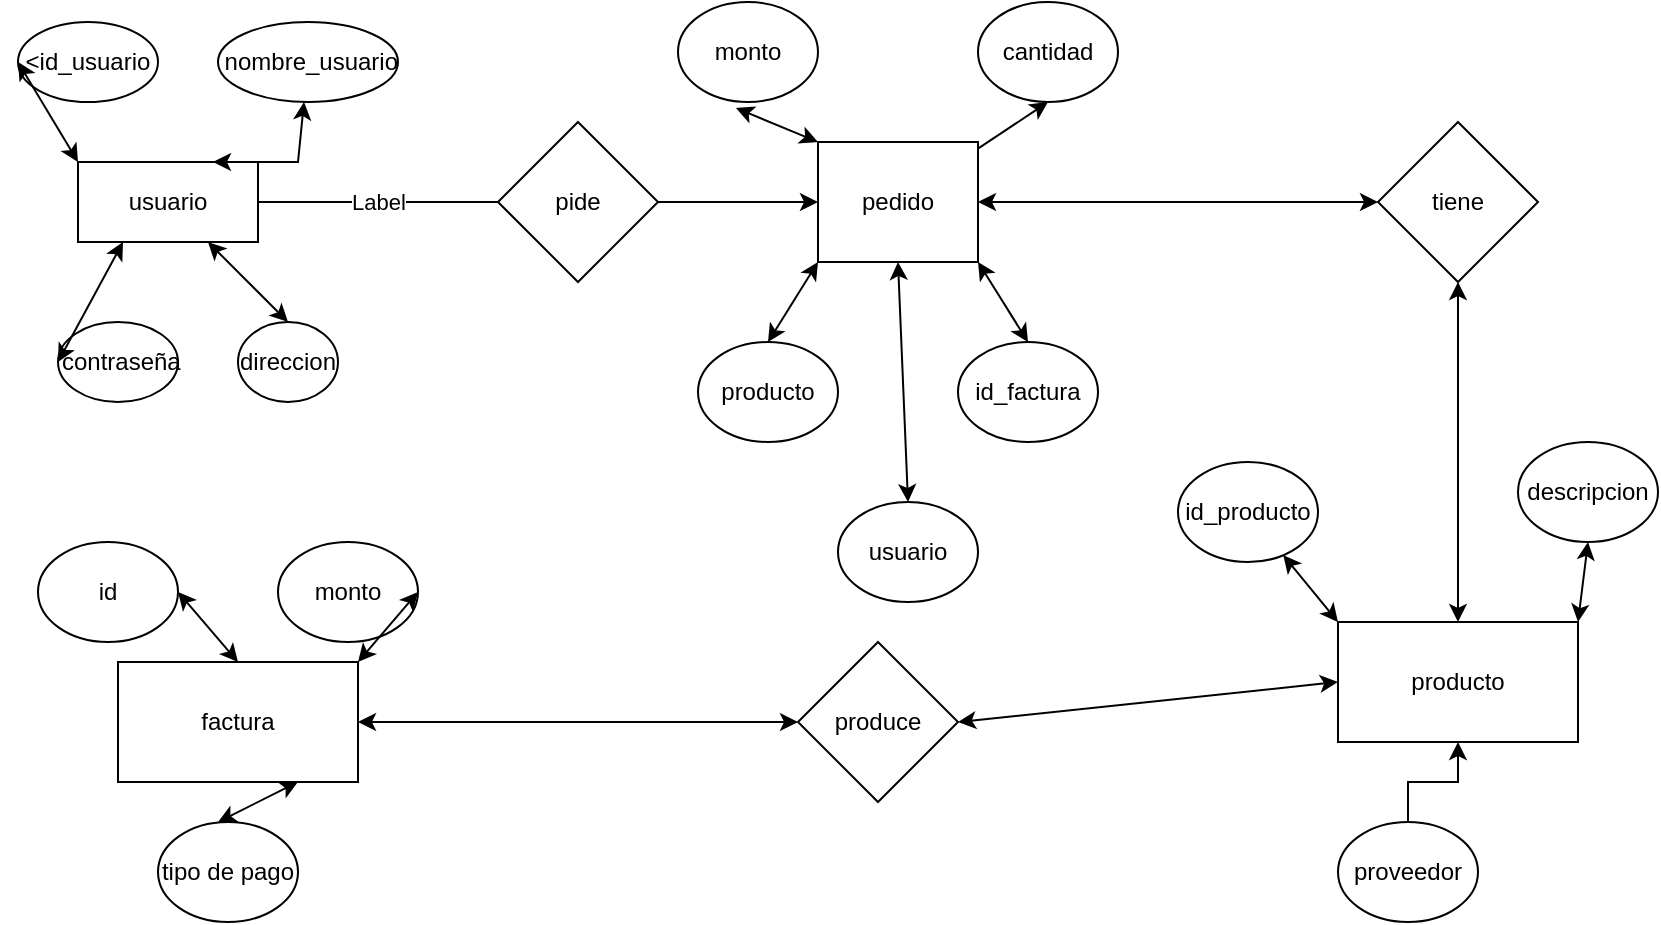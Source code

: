 <mxfile version="20.6.0" type="device"><diagram id="AOY-nIrFzV49A3I3vRC4" name="Página-1"><mxGraphModel dx="1695" dy="1651" grid="1" gridSize="10" guides="1" tooltips="1" connect="1" arrows="1" fold="1" page="1" pageScale="1" pageWidth="827" pageHeight="1169" math="0" shadow="0"><root><mxCell id="0"/><mxCell id="1" parent="0"/><mxCell id="BEwUoIMZWWOyZCL1lMn7-1" value="usuario" style="rounded=0;whiteSpace=wrap;html=1;" vertex="1" parent="1"><mxGeometry x="10" y="70" width="90" height="40" as="geometry"/></mxCell><mxCell id="BEwUoIMZWWOyZCL1lMn7-2" value="pedido" style="rounded=0;whiteSpace=wrap;html=1;" vertex="1" parent="1"><mxGeometry x="380" y="60" width="80" height="60" as="geometry"/></mxCell><mxCell id="BEwUoIMZWWOyZCL1lMn7-3" value="factura" style="rounded=0;whiteSpace=wrap;html=1;" vertex="1" parent="1"><mxGeometry x="30" y="320" width="120" height="60" as="geometry"/></mxCell><mxCell id="BEwUoIMZWWOyZCL1lMn7-6" value="" style="endArrow=classic;html=1;rounded=0;exitX=1;exitY=0.5;exitDx=0;exitDy=0;entryX=0;entryY=0.5;entryDx=0;entryDy=0;startArrow=none;" edge="1" parent="1" source="BEwUoIMZWWOyZCL1lMn7-8" target="BEwUoIMZWWOyZCL1lMn7-2"><mxGeometry relative="1" as="geometry"><mxPoint x="360" y="250" as="sourcePoint"/><mxPoint x="460" y="250" as="targetPoint"/><Array as="points"><mxPoint x="230" y="90"/></Array></mxGeometry></mxCell><mxCell id="BEwUoIMZWWOyZCL1lMn7-8" value="pide" style="rhombus;whiteSpace=wrap;html=1;" vertex="1" parent="1"><mxGeometry x="220" y="50" width="80" height="80" as="geometry"/></mxCell><mxCell id="BEwUoIMZWWOyZCL1lMn7-9" value="" style="endArrow=none;html=1;rounded=0;exitX=1;exitY=0.5;exitDx=0;exitDy=0;entryX=0;entryY=0.5;entryDx=0;entryDy=0;" edge="1" parent="1" source="BEwUoIMZWWOyZCL1lMn7-1" target="BEwUoIMZWWOyZCL1lMn7-8"><mxGeometry relative="1" as="geometry"><mxPoint x="130" y="90" as="sourcePoint"/><mxPoint x="380" y="90" as="targetPoint"/><Array as="points"/></mxGeometry></mxCell><mxCell id="BEwUoIMZWWOyZCL1lMn7-10" value="Label" style="edgeLabel;resizable=0;html=1;align=center;verticalAlign=middle;" connectable="0" vertex="1" parent="BEwUoIMZWWOyZCL1lMn7-9"><mxGeometry relative="1" as="geometry"/></mxCell><mxCell id="BEwUoIMZWWOyZCL1lMn7-12" value="" style="endArrow=classic;startArrow=classic;html=1;rounded=0;entryX=0;entryY=0.5;entryDx=0;entryDy=0;exitX=1;exitY=0.5;exitDx=0;exitDy=0;" edge="1" parent="1" source="BEwUoIMZWWOyZCL1lMn7-2" target="BEwUoIMZWWOyZCL1lMn7-13"><mxGeometry width="50" height="50" relative="1" as="geometry"><mxPoint x="390" y="280" as="sourcePoint"/><mxPoint x="440" y="230" as="targetPoint"/></mxGeometry></mxCell><mxCell id="BEwUoIMZWWOyZCL1lMn7-13" value="tiene" style="rhombus;whiteSpace=wrap;html=1;" vertex="1" parent="1"><mxGeometry x="660" y="50" width="80" height="80" as="geometry"/></mxCell><mxCell id="BEwUoIMZWWOyZCL1lMn7-14" value="producto" style="rounded=0;whiteSpace=wrap;html=1;" vertex="1" parent="1"><mxGeometry x="640" y="300" width="120" height="60" as="geometry"/></mxCell><mxCell id="BEwUoIMZWWOyZCL1lMn7-15" value="" style="endArrow=classic;startArrow=classic;html=1;rounded=0;entryX=0.5;entryY=1;entryDx=0;entryDy=0;exitX=0.5;exitY=0;exitDx=0;exitDy=0;" edge="1" parent="1" source="BEwUoIMZWWOyZCL1lMn7-14" target="BEwUoIMZWWOyZCL1lMn7-13"><mxGeometry width="50" height="50" relative="1" as="geometry"><mxPoint x="390" y="280" as="sourcePoint"/><mxPoint x="440" y="230" as="targetPoint"/></mxGeometry></mxCell><mxCell id="BEwUoIMZWWOyZCL1lMn7-16" value="produce" style="rhombus;whiteSpace=wrap;html=1;" vertex="1" parent="1"><mxGeometry x="370" y="310" width="80" height="80" as="geometry"/></mxCell><mxCell id="BEwUoIMZWWOyZCL1lMn7-17" value="" style="endArrow=classic;startArrow=classic;html=1;rounded=0;entryX=0;entryY=0.5;entryDx=0;entryDy=0;exitX=1;exitY=0.5;exitDx=0;exitDy=0;" edge="1" parent="1" source="BEwUoIMZWWOyZCL1lMn7-16" target="BEwUoIMZWWOyZCL1lMn7-14"><mxGeometry width="50" height="50" relative="1" as="geometry"><mxPoint x="390" y="280" as="sourcePoint"/><mxPoint x="440" y="230" as="targetPoint"/></mxGeometry></mxCell><mxCell id="BEwUoIMZWWOyZCL1lMn7-18" value="" style="endArrow=classic;startArrow=classic;html=1;rounded=0;exitX=1;exitY=0.5;exitDx=0;exitDy=0;entryX=0;entryY=0.5;entryDx=0;entryDy=0;" edge="1" parent="1" source="BEwUoIMZWWOyZCL1lMn7-3" target="BEwUoIMZWWOyZCL1lMn7-16"><mxGeometry width="50" height="50" relative="1" as="geometry"><mxPoint x="390" y="280" as="sourcePoint"/><mxPoint x="440" y="230" as="targetPoint"/></mxGeometry></mxCell><mxCell id="BEwUoIMZWWOyZCL1lMn7-19" value="&amp;nbsp;contraseña" style="ellipse;whiteSpace=wrap;html=1;" vertex="1" parent="1"><mxGeometry y="150" width="60" height="40" as="geometry"/></mxCell><mxCell id="BEwUoIMZWWOyZCL1lMn7-20" value="direccion&lt;br&gt;" style="ellipse;whiteSpace=wrap;html=1;" vertex="1" parent="1"><mxGeometry x="90" y="150" width="50" height="40" as="geometry"/></mxCell><mxCell id="BEwUoIMZWWOyZCL1lMn7-21" value="&amp;nbsp;nombre_usuario" style="ellipse;whiteSpace=wrap;html=1;" vertex="1" parent="1"><mxGeometry x="80" width="90" height="40" as="geometry"/></mxCell><mxCell id="BEwUoIMZWWOyZCL1lMn7-22" value="&amp;lt;id_usuario" style="ellipse;whiteSpace=wrap;html=1;" vertex="1" parent="1"><mxGeometry x="-20" width="70" height="40" as="geometry"/></mxCell><mxCell id="BEwUoIMZWWOyZCL1lMn7-26" value="" style="endArrow=classic;startArrow=classic;html=1;rounded=0;exitX=0;exitY=0.5;exitDx=0;exitDy=0;entryX=0.25;entryY=1;entryDx=0;entryDy=0;" edge="1" parent="1" source="BEwUoIMZWWOyZCL1lMn7-19" target="BEwUoIMZWWOyZCL1lMn7-1"><mxGeometry width="50" height="50" relative="1" as="geometry"><mxPoint y="160" as="sourcePoint"/><mxPoint x="50" y="110" as="targetPoint"/></mxGeometry></mxCell><mxCell id="BEwUoIMZWWOyZCL1lMn7-27" value="" style="endArrow=classic;startArrow=classic;html=1;rounded=0;exitX=0.5;exitY=0;exitDx=0;exitDy=0;" edge="1" parent="1" source="BEwUoIMZWWOyZCL1lMn7-20" target="BEwUoIMZWWOyZCL1lMn7-1"><mxGeometry width="50" height="50" relative="1" as="geometry"><mxPoint x="390" y="250" as="sourcePoint"/><mxPoint x="440" y="200" as="targetPoint"/></mxGeometry></mxCell><mxCell id="BEwUoIMZWWOyZCL1lMn7-28" value="" style="endArrow=classic;startArrow=classic;html=1;rounded=0;exitX=0.75;exitY=0;exitDx=0;exitDy=0;" edge="1" parent="1" source="BEwUoIMZWWOyZCL1lMn7-1" target="BEwUoIMZWWOyZCL1lMn7-21"><mxGeometry width="50" height="50" relative="1" as="geometry"><mxPoint x="390" y="250" as="sourcePoint"/><mxPoint x="440" y="200" as="targetPoint"/><Array as="points"><mxPoint x="120" y="70"/></Array></mxGeometry></mxCell><mxCell id="BEwUoIMZWWOyZCL1lMn7-29" value="" style="endArrow=classic;startArrow=classic;html=1;rounded=0;exitX=0;exitY=0.5;exitDx=0;exitDy=0;entryX=0;entryY=0;entryDx=0;entryDy=0;" edge="1" parent="1" source="BEwUoIMZWWOyZCL1lMn7-22" target="BEwUoIMZWWOyZCL1lMn7-1"><mxGeometry width="50" height="50" relative="1" as="geometry"><mxPoint x="390" y="250" as="sourcePoint"/><mxPoint x="440" y="200" as="targetPoint"/></mxGeometry></mxCell><mxCell id="BEwUoIMZWWOyZCL1lMn7-30" value="monto" style="ellipse;whiteSpace=wrap;html=1;" vertex="1" parent="1"><mxGeometry x="110" y="260" width="70" height="50" as="geometry"/></mxCell><mxCell id="BEwUoIMZWWOyZCL1lMn7-31" value="id" style="ellipse;whiteSpace=wrap;html=1;" vertex="1" parent="1"><mxGeometry x="-10" y="260" width="70" height="50" as="geometry"/></mxCell><mxCell id="BEwUoIMZWWOyZCL1lMn7-32" value="descripcion" style="ellipse;whiteSpace=wrap;html=1;" vertex="1" parent="1"><mxGeometry x="730" y="210" width="70" height="50" as="geometry"/></mxCell><mxCell id="BEwUoIMZWWOyZCL1lMn7-35" value="" style="edgeStyle=orthogonalEdgeStyle;rounded=0;orthogonalLoop=1;jettySize=auto;html=1;" edge="1" parent="1" source="BEwUoIMZWWOyZCL1lMn7-33" target="BEwUoIMZWWOyZCL1lMn7-14"><mxGeometry relative="1" as="geometry"/></mxCell><mxCell id="BEwUoIMZWWOyZCL1lMn7-33" value="proveedor" style="ellipse;whiteSpace=wrap;html=1;" vertex="1" parent="1"><mxGeometry x="640" y="400" width="70" height="50" as="geometry"/></mxCell><mxCell id="BEwUoIMZWWOyZCL1lMn7-34" value="id_producto" style="ellipse;whiteSpace=wrap;html=1;" vertex="1" parent="1"><mxGeometry x="560" y="220" width="70" height="50" as="geometry"/></mxCell><mxCell id="BEwUoIMZWWOyZCL1lMn7-36" value="" style="endArrow=classic;startArrow=classic;html=1;rounded=0;exitX=0;exitY=0;exitDx=0;exitDy=0;" edge="1" parent="1" source="BEwUoIMZWWOyZCL1lMn7-14" target="BEwUoIMZWWOyZCL1lMn7-34"><mxGeometry width="50" height="50" relative="1" as="geometry"><mxPoint x="390" y="250" as="sourcePoint"/><mxPoint x="440" y="200" as="targetPoint"/></mxGeometry></mxCell><mxCell id="BEwUoIMZWWOyZCL1lMn7-37" value="" style="endArrow=classic;startArrow=classic;html=1;rounded=0;entryX=0.5;entryY=1;entryDx=0;entryDy=0;exitX=1;exitY=0;exitDx=0;exitDy=0;" edge="1" parent="1" source="BEwUoIMZWWOyZCL1lMn7-14" target="BEwUoIMZWWOyZCL1lMn7-32"><mxGeometry width="50" height="50" relative="1" as="geometry"><mxPoint x="390" y="250" as="sourcePoint"/><mxPoint x="440" y="200" as="targetPoint"/></mxGeometry></mxCell><mxCell id="BEwUoIMZWWOyZCL1lMn7-38" value="tipo de pago" style="ellipse;whiteSpace=wrap;html=1;" vertex="1" parent="1"><mxGeometry x="50" y="400" width="70" height="50" as="geometry"/></mxCell><mxCell id="BEwUoIMZWWOyZCL1lMn7-39" value="" style="endArrow=classic;startArrow=classic;html=1;rounded=0;exitX=1;exitY=0;exitDx=0;exitDy=0;entryX=1;entryY=0.5;entryDx=0;entryDy=0;" edge="1" parent="1" source="BEwUoIMZWWOyZCL1lMn7-3" target="BEwUoIMZWWOyZCL1lMn7-30"><mxGeometry width="50" height="50" relative="1" as="geometry"><mxPoint x="390" y="250" as="sourcePoint"/><mxPoint x="440" y="200" as="targetPoint"/></mxGeometry></mxCell><mxCell id="BEwUoIMZWWOyZCL1lMn7-40" value="" style="endArrow=classic;startArrow=classic;html=1;rounded=0;entryX=0.75;entryY=1;entryDx=0;entryDy=0;" edge="1" parent="1" target="BEwUoIMZWWOyZCL1lMn7-3"><mxGeometry width="50" height="50" relative="1" as="geometry"><mxPoint x="80" y="400" as="sourcePoint"/><mxPoint x="115" y="360" as="targetPoint"/></mxGeometry></mxCell><mxCell id="BEwUoIMZWWOyZCL1lMn7-41" value="" style="endArrow=classic;startArrow=classic;html=1;rounded=0;exitX=1;exitY=0.5;exitDx=0;exitDy=0;entryX=0.5;entryY=0;entryDx=0;entryDy=0;" edge="1" parent="1" source="BEwUoIMZWWOyZCL1lMn7-31" target="BEwUoIMZWWOyZCL1lMn7-3"><mxGeometry width="50" height="50" relative="1" as="geometry"><mxPoint x="390" y="250" as="sourcePoint"/><mxPoint x="440" y="200" as="targetPoint"/></mxGeometry></mxCell><mxCell id="BEwUoIMZWWOyZCL1lMn7-42" value="usuario" style="ellipse;whiteSpace=wrap;html=1;" vertex="1" parent="1"><mxGeometry x="390" y="240" width="70" height="50" as="geometry"/></mxCell><mxCell id="BEwUoIMZWWOyZCL1lMn7-43" value="producto" style="ellipse;whiteSpace=wrap;html=1;" vertex="1" parent="1"><mxGeometry x="320" y="160" width="70" height="50" as="geometry"/></mxCell><mxCell id="BEwUoIMZWWOyZCL1lMn7-44" value="id_factura" style="ellipse;whiteSpace=wrap;html=1;" vertex="1" parent="1"><mxGeometry x="450" y="160" width="70" height="50" as="geometry"/></mxCell><mxCell id="BEwUoIMZWWOyZCL1lMn7-45" value="monto" style="ellipse;whiteSpace=wrap;html=1;" vertex="1" parent="1"><mxGeometry x="310" y="-10" width="70" height="50" as="geometry"/></mxCell><mxCell id="BEwUoIMZWWOyZCL1lMn7-46" value="cantidad" style="ellipse;whiteSpace=wrap;html=1;" vertex="1" parent="1"><mxGeometry x="460" y="-10" width="70" height="50" as="geometry"/></mxCell><mxCell id="BEwUoIMZWWOyZCL1lMn7-47" value="" style="endArrow=classic;startArrow=classic;html=1;rounded=0;entryX=0;entryY=1;entryDx=0;entryDy=0;exitX=0.5;exitY=0;exitDx=0;exitDy=0;" edge="1" parent="1" source="BEwUoIMZWWOyZCL1lMn7-43" target="BEwUoIMZWWOyZCL1lMn7-2"><mxGeometry width="50" height="50" relative="1" as="geometry"><mxPoint x="390" y="250" as="sourcePoint"/><mxPoint x="440" y="200" as="targetPoint"/></mxGeometry></mxCell><mxCell id="BEwUoIMZWWOyZCL1lMn7-48" value="" style="endArrow=classic;startArrow=classic;html=1;rounded=0;entryX=0.5;entryY=1;entryDx=0;entryDy=0;exitX=0.5;exitY=0;exitDx=0;exitDy=0;" edge="1" parent="1" source="BEwUoIMZWWOyZCL1lMn7-42" target="BEwUoIMZWWOyZCL1lMn7-2"><mxGeometry width="50" height="50" relative="1" as="geometry"><mxPoint x="390" y="250" as="sourcePoint"/><mxPoint x="440" y="200" as="targetPoint"/></mxGeometry></mxCell><mxCell id="BEwUoIMZWWOyZCL1lMn7-49" value="" style="endArrow=classic;startArrow=classic;html=1;rounded=0;entryX=1;entryY=1;entryDx=0;entryDy=0;exitX=0.5;exitY=0;exitDx=0;exitDy=0;" edge="1" parent="1" source="BEwUoIMZWWOyZCL1lMn7-44" target="BEwUoIMZWWOyZCL1lMn7-2"><mxGeometry width="50" height="50" relative="1" as="geometry"><mxPoint x="390" y="250" as="sourcePoint"/><mxPoint x="440" y="200" as="targetPoint"/></mxGeometry></mxCell><mxCell id="BEwUoIMZWWOyZCL1lMn7-50" value="" style="endArrow=classic;html=1;rounded=0;entryX=0.5;entryY=1;entryDx=0;entryDy=0;" edge="1" parent="1" source="BEwUoIMZWWOyZCL1lMn7-2" target="BEwUoIMZWWOyZCL1lMn7-46"><mxGeometry width="50" height="50" relative="1" as="geometry"><mxPoint x="390" y="250" as="sourcePoint"/><mxPoint x="440" y="200" as="targetPoint"/></mxGeometry></mxCell><mxCell id="BEwUoIMZWWOyZCL1lMn7-51" value="" style="endArrow=classic;startArrow=classic;html=1;rounded=0;entryX=0.414;entryY=1.06;entryDx=0;entryDy=0;entryPerimeter=0;exitX=0;exitY=0;exitDx=0;exitDy=0;" edge="1" parent="1" source="BEwUoIMZWWOyZCL1lMn7-2" target="BEwUoIMZWWOyZCL1lMn7-45"><mxGeometry width="50" height="50" relative="1" as="geometry"><mxPoint x="390" y="250" as="sourcePoint"/><mxPoint x="440" y="200" as="targetPoint"/></mxGeometry></mxCell></root></mxGraphModel></diagram></mxfile>